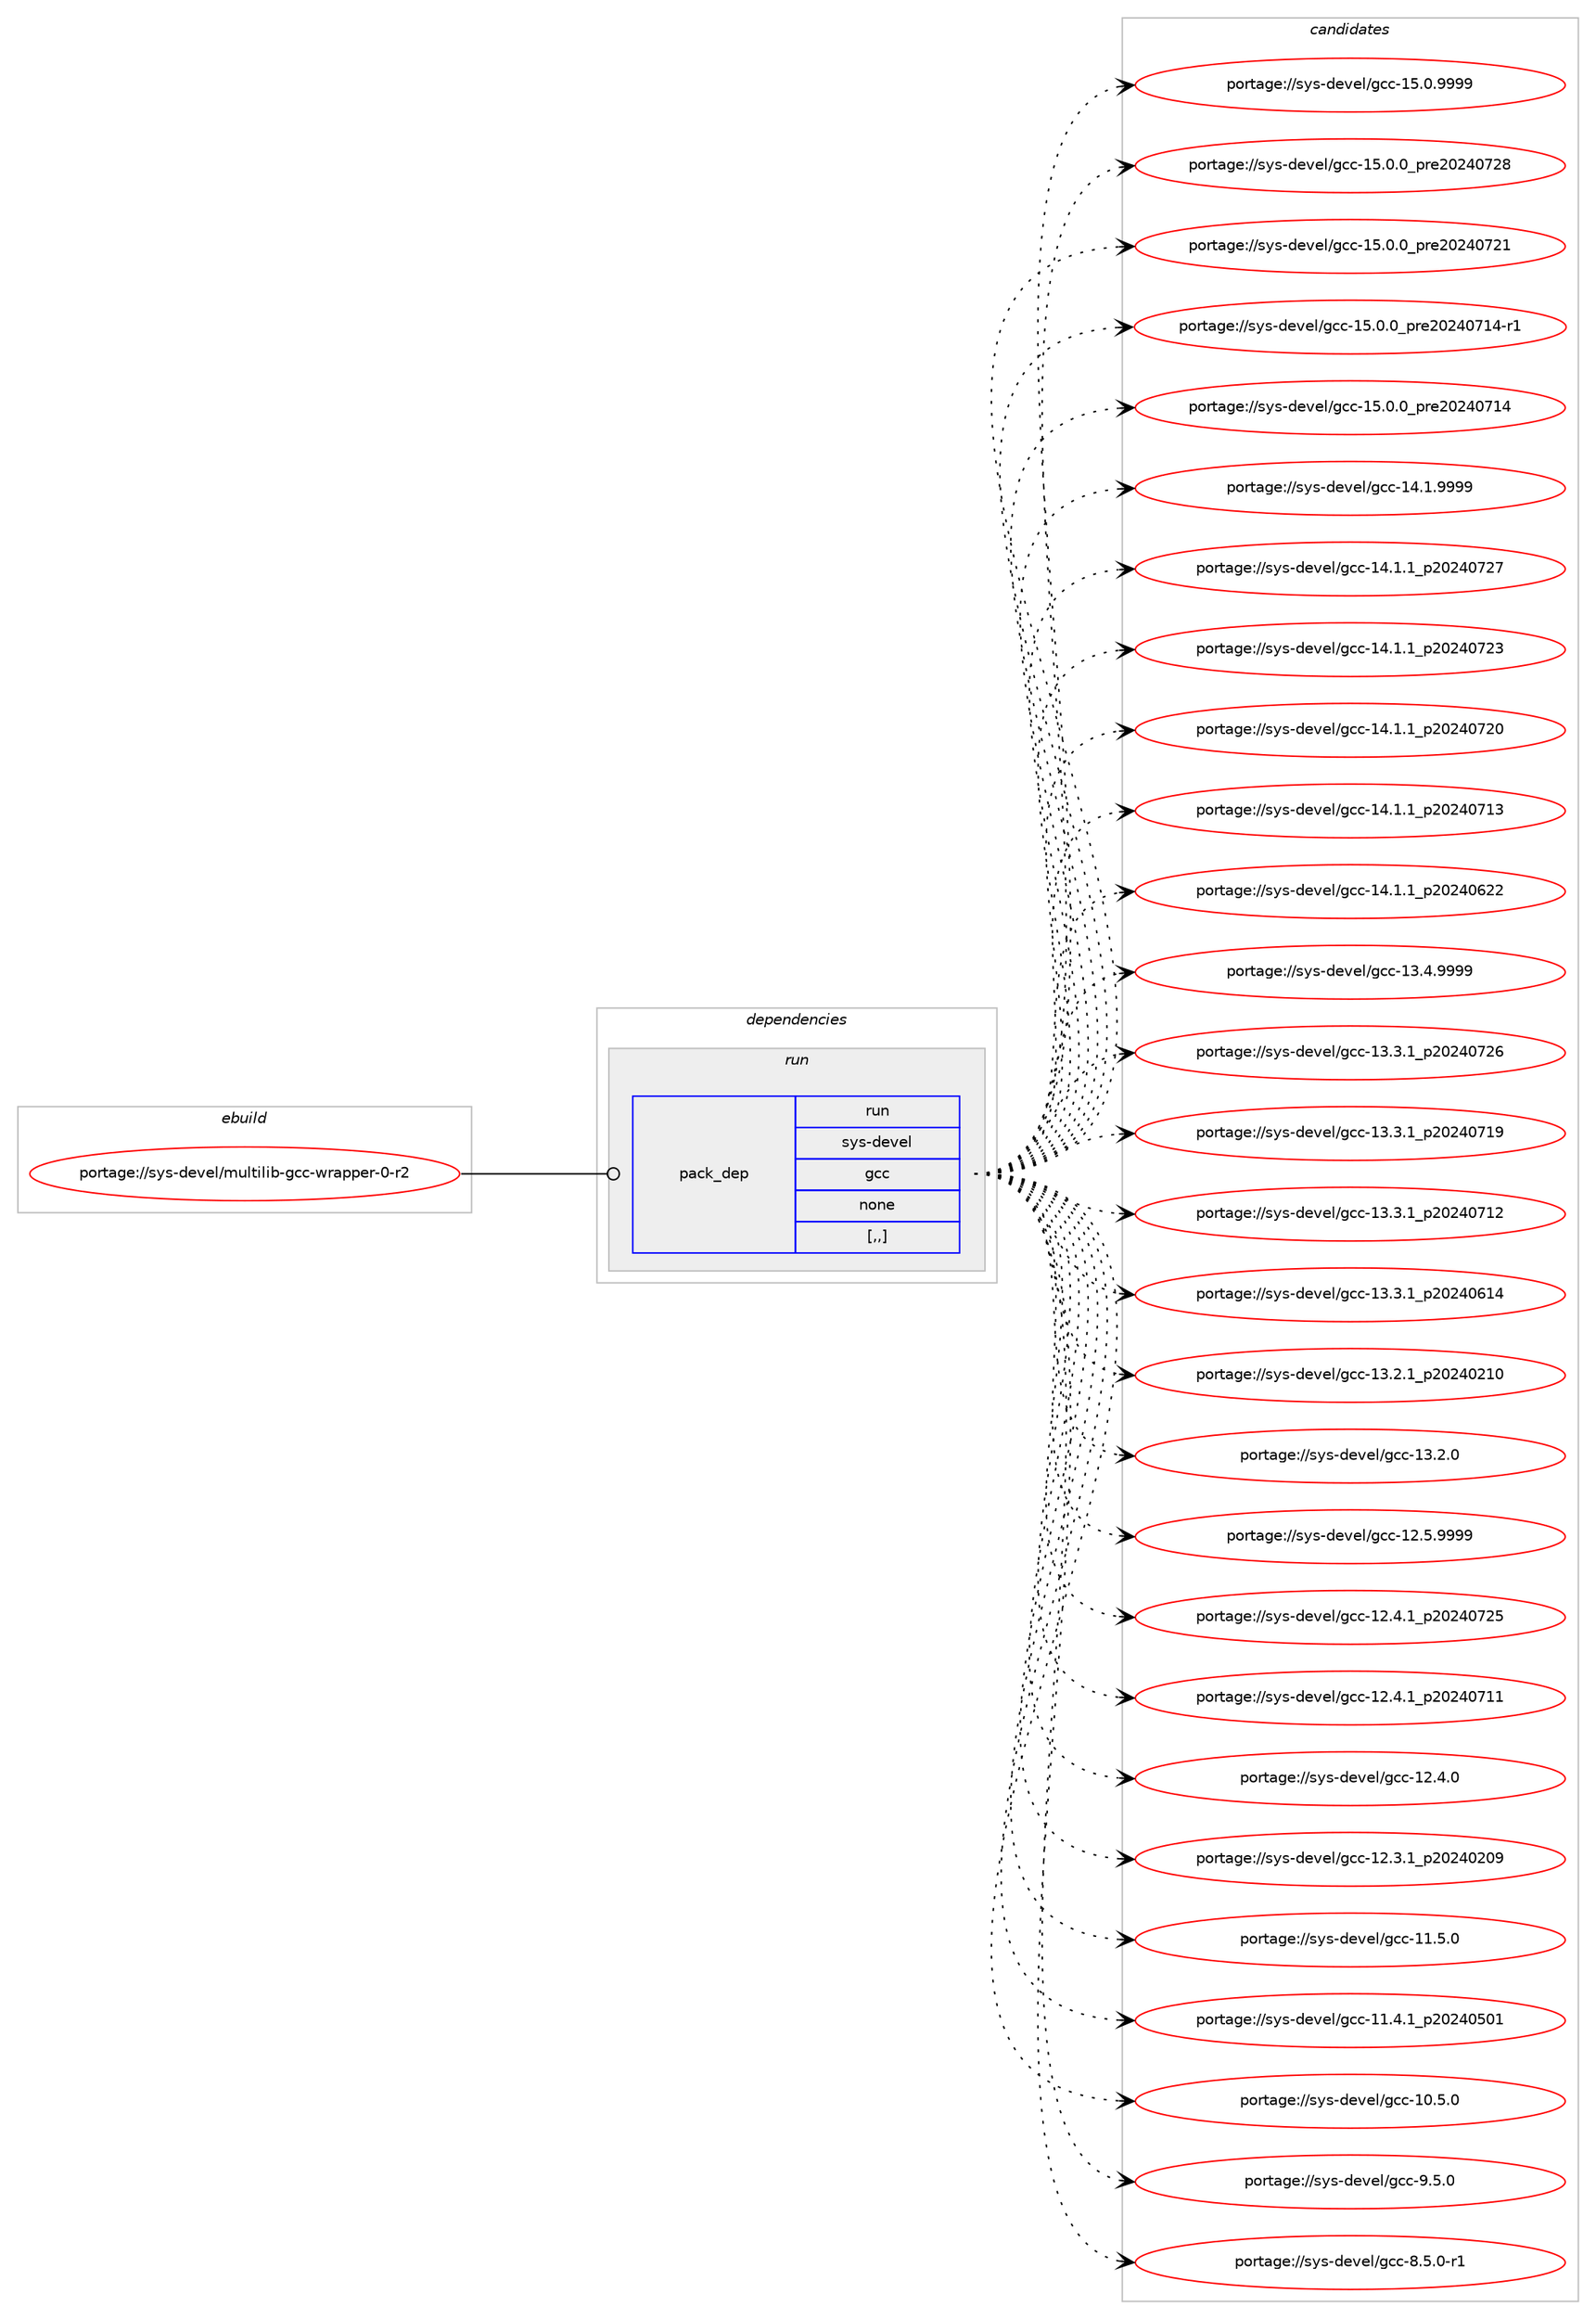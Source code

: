 digraph prolog {

# *************
# Graph options
# *************

newrank=true;
concentrate=true;
compound=true;
graph [rankdir=LR,fontname=Helvetica,fontsize=10,ranksep=1.5];#, ranksep=2.5, nodesep=0.2];
edge  [arrowhead=vee];
node  [fontname=Helvetica,fontsize=10];

# **********
# The ebuild
# **********

subgraph cluster_leftcol {
color=gray;
label=<<i>ebuild</i>>;
id [label="portage://sys-devel/multilib-gcc-wrapper-0-r2", color=red, width=4, href="../sys-devel/multilib-gcc-wrapper-0-r2.svg"];
}

# ****************
# The dependencies
# ****************

subgraph cluster_midcol {
color=gray;
label=<<i>dependencies</i>>;
subgraph cluster_compile {
fillcolor="#eeeeee";
style=filled;
label=<<i>compile</i>>;
}
subgraph cluster_compileandrun {
fillcolor="#eeeeee";
style=filled;
label=<<i>compile and run</i>>;
}
subgraph cluster_run {
fillcolor="#eeeeee";
style=filled;
label=<<i>run</i>>;
subgraph pack316040 {
dependency434724 [label=<<TABLE BORDER="0" CELLBORDER="1" CELLSPACING="0" CELLPADDING="4" WIDTH="220"><TR><TD ROWSPAN="6" CELLPADDING="30">pack_dep</TD></TR><TR><TD WIDTH="110">run</TD></TR><TR><TD>sys-devel</TD></TR><TR><TD>gcc</TD></TR><TR><TD>none</TD></TR><TR><TD>[,,]</TD></TR></TABLE>>, shape=none, color=blue];
}
id:e -> dependency434724:w [weight=20,style="solid",arrowhead="odot"];
}
}

# **************
# The candidates
# **************

subgraph cluster_choices {
rank=same;
color=gray;
label=<<i>candidates</i>>;

subgraph choice316040 {
color=black;
nodesep=1;
choice1151211154510010111810110847103999945495346484657575757 [label="portage://sys-devel/gcc-15.0.9999", color=red, width=4,href="../sys-devel/gcc-15.0.9999.svg"];
choice1151211154510010111810110847103999945495346484648951121141015048505248555056 [label="portage://sys-devel/gcc-15.0.0_pre20240728", color=red, width=4,href="../sys-devel/gcc-15.0.0_pre20240728.svg"];
choice1151211154510010111810110847103999945495346484648951121141015048505248555049 [label="portage://sys-devel/gcc-15.0.0_pre20240721", color=red, width=4,href="../sys-devel/gcc-15.0.0_pre20240721.svg"];
choice11512111545100101118101108471039999454953464846489511211410150485052485549524511449 [label="portage://sys-devel/gcc-15.0.0_pre20240714-r1", color=red, width=4,href="../sys-devel/gcc-15.0.0_pre20240714-r1.svg"];
choice1151211154510010111810110847103999945495346484648951121141015048505248554952 [label="portage://sys-devel/gcc-15.0.0_pre20240714", color=red, width=4,href="../sys-devel/gcc-15.0.0_pre20240714.svg"];
choice1151211154510010111810110847103999945495246494657575757 [label="portage://sys-devel/gcc-14.1.9999", color=red, width=4,href="../sys-devel/gcc-14.1.9999.svg"];
choice1151211154510010111810110847103999945495246494649951125048505248555055 [label="portage://sys-devel/gcc-14.1.1_p20240727", color=red, width=4,href="../sys-devel/gcc-14.1.1_p20240727.svg"];
choice1151211154510010111810110847103999945495246494649951125048505248555051 [label="portage://sys-devel/gcc-14.1.1_p20240723", color=red, width=4,href="../sys-devel/gcc-14.1.1_p20240723.svg"];
choice1151211154510010111810110847103999945495246494649951125048505248555048 [label="portage://sys-devel/gcc-14.1.1_p20240720", color=red, width=4,href="../sys-devel/gcc-14.1.1_p20240720.svg"];
choice1151211154510010111810110847103999945495246494649951125048505248554951 [label="portage://sys-devel/gcc-14.1.1_p20240713", color=red, width=4,href="../sys-devel/gcc-14.1.1_p20240713.svg"];
choice1151211154510010111810110847103999945495246494649951125048505248545050 [label="portage://sys-devel/gcc-14.1.1_p20240622", color=red, width=4,href="../sys-devel/gcc-14.1.1_p20240622.svg"];
choice1151211154510010111810110847103999945495146524657575757 [label="portage://sys-devel/gcc-13.4.9999", color=red, width=4,href="../sys-devel/gcc-13.4.9999.svg"];
choice1151211154510010111810110847103999945495146514649951125048505248555054 [label="portage://sys-devel/gcc-13.3.1_p20240726", color=red, width=4,href="../sys-devel/gcc-13.3.1_p20240726.svg"];
choice1151211154510010111810110847103999945495146514649951125048505248554957 [label="portage://sys-devel/gcc-13.3.1_p20240719", color=red, width=4,href="../sys-devel/gcc-13.3.1_p20240719.svg"];
choice1151211154510010111810110847103999945495146514649951125048505248554950 [label="portage://sys-devel/gcc-13.3.1_p20240712", color=red, width=4,href="../sys-devel/gcc-13.3.1_p20240712.svg"];
choice1151211154510010111810110847103999945495146514649951125048505248544952 [label="portage://sys-devel/gcc-13.3.1_p20240614", color=red, width=4,href="../sys-devel/gcc-13.3.1_p20240614.svg"];
choice1151211154510010111810110847103999945495146504649951125048505248504948 [label="portage://sys-devel/gcc-13.2.1_p20240210", color=red, width=4,href="../sys-devel/gcc-13.2.1_p20240210.svg"];
choice1151211154510010111810110847103999945495146504648 [label="portage://sys-devel/gcc-13.2.0", color=red, width=4,href="../sys-devel/gcc-13.2.0.svg"];
choice1151211154510010111810110847103999945495046534657575757 [label="portage://sys-devel/gcc-12.5.9999", color=red, width=4,href="../sys-devel/gcc-12.5.9999.svg"];
choice1151211154510010111810110847103999945495046524649951125048505248555053 [label="portage://sys-devel/gcc-12.4.1_p20240725", color=red, width=4,href="../sys-devel/gcc-12.4.1_p20240725.svg"];
choice1151211154510010111810110847103999945495046524649951125048505248554949 [label="portage://sys-devel/gcc-12.4.1_p20240711", color=red, width=4,href="../sys-devel/gcc-12.4.1_p20240711.svg"];
choice1151211154510010111810110847103999945495046524648 [label="portage://sys-devel/gcc-12.4.0", color=red, width=4,href="../sys-devel/gcc-12.4.0.svg"];
choice1151211154510010111810110847103999945495046514649951125048505248504857 [label="portage://sys-devel/gcc-12.3.1_p20240209", color=red, width=4,href="../sys-devel/gcc-12.3.1_p20240209.svg"];
choice1151211154510010111810110847103999945494946534648 [label="portage://sys-devel/gcc-11.5.0", color=red, width=4,href="../sys-devel/gcc-11.5.0.svg"];
choice1151211154510010111810110847103999945494946524649951125048505248534849 [label="portage://sys-devel/gcc-11.4.1_p20240501", color=red, width=4,href="../sys-devel/gcc-11.4.1_p20240501.svg"];
choice1151211154510010111810110847103999945494846534648 [label="portage://sys-devel/gcc-10.5.0", color=red, width=4,href="../sys-devel/gcc-10.5.0.svg"];
choice11512111545100101118101108471039999455746534648 [label="portage://sys-devel/gcc-9.5.0", color=red, width=4,href="../sys-devel/gcc-9.5.0.svg"];
choice115121115451001011181011084710399994556465346484511449 [label="portage://sys-devel/gcc-8.5.0-r1", color=red, width=4,href="../sys-devel/gcc-8.5.0-r1.svg"];
dependency434724:e -> choice1151211154510010111810110847103999945495346484657575757:w [style=dotted,weight="100"];
dependency434724:e -> choice1151211154510010111810110847103999945495346484648951121141015048505248555056:w [style=dotted,weight="100"];
dependency434724:e -> choice1151211154510010111810110847103999945495346484648951121141015048505248555049:w [style=dotted,weight="100"];
dependency434724:e -> choice11512111545100101118101108471039999454953464846489511211410150485052485549524511449:w [style=dotted,weight="100"];
dependency434724:e -> choice1151211154510010111810110847103999945495346484648951121141015048505248554952:w [style=dotted,weight="100"];
dependency434724:e -> choice1151211154510010111810110847103999945495246494657575757:w [style=dotted,weight="100"];
dependency434724:e -> choice1151211154510010111810110847103999945495246494649951125048505248555055:w [style=dotted,weight="100"];
dependency434724:e -> choice1151211154510010111810110847103999945495246494649951125048505248555051:w [style=dotted,weight="100"];
dependency434724:e -> choice1151211154510010111810110847103999945495246494649951125048505248555048:w [style=dotted,weight="100"];
dependency434724:e -> choice1151211154510010111810110847103999945495246494649951125048505248554951:w [style=dotted,weight="100"];
dependency434724:e -> choice1151211154510010111810110847103999945495246494649951125048505248545050:w [style=dotted,weight="100"];
dependency434724:e -> choice1151211154510010111810110847103999945495146524657575757:w [style=dotted,weight="100"];
dependency434724:e -> choice1151211154510010111810110847103999945495146514649951125048505248555054:w [style=dotted,weight="100"];
dependency434724:e -> choice1151211154510010111810110847103999945495146514649951125048505248554957:w [style=dotted,weight="100"];
dependency434724:e -> choice1151211154510010111810110847103999945495146514649951125048505248554950:w [style=dotted,weight="100"];
dependency434724:e -> choice1151211154510010111810110847103999945495146514649951125048505248544952:w [style=dotted,weight="100"];
dependency434724:e -> choice1151211154510010111810110847103999945495146504649951125048505248504948:w [style=dotted,weight="100"];
dependency434724:e -> choice1151211154510010111810110847103999945495146504648:w [style=dotted,weight="100"];
dependency434724:e -> choice1151211154510010111810110847103999945495046534657575757:w [style=dotted,weight="100"];
dependency434724:e -> choice1151211154510010111810110847103999945495046524649951125048505248555053:w [style=dotted,weight="100"];
dependency434724:e -> choice1151211154510010111810110847103999945495046524649951125048505248554949:w [style=dotted,weight="100"];
dependency434724:e -> choice1151211154510010111810110847103999945495046524648:w [style=dotted,weight="100"];
dependency434724:e -> choice1151211154510010111810110847103999945495046514649951125048505248504857:w [style=dotted,weight="100"];
dependency434724:e -> choice1151211154510010111810110847103999945494946534648:w [style=dotted,weight="100"];
dependency434724:e -> choice1151211154510010111810110847103999945494946524649951125048505248534849:w [style=dotted,weight="100"];
dependency434724:e -> choice1151211154510010111810110847103999945494846534648:w [style=dotted,weight="100"];
dependency434724:e -> choice11512111545100101118101108471039999455746534648:w [style=dotted,weight="100"];
dependency434724:e -> choice115121115451001011181011084710399994556465346484511449:w [style=dotted,weight="100"];
}
}

}
